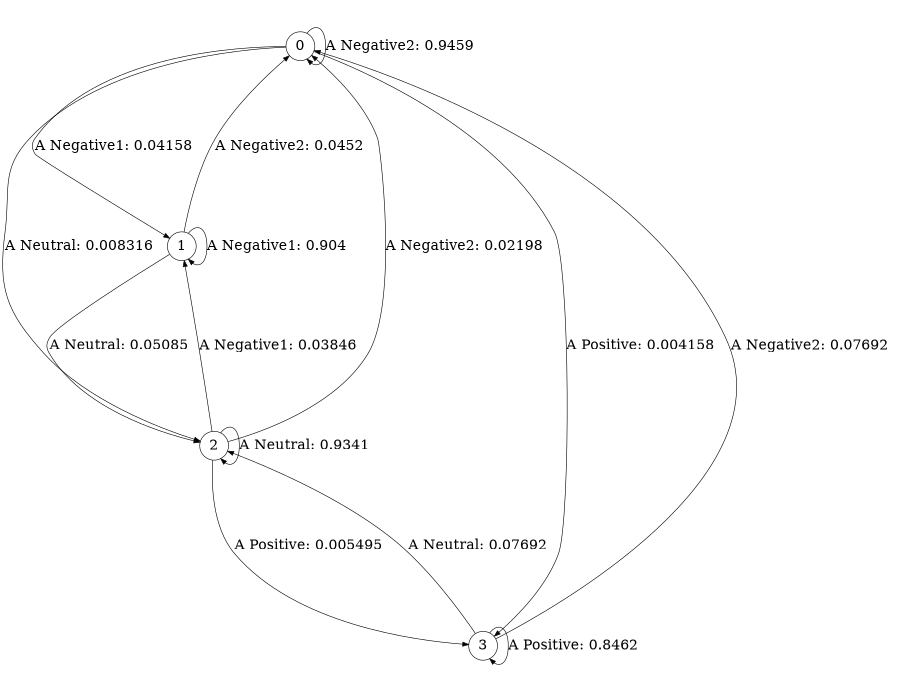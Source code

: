 digraph r11_cssr {
size = "6,8.5";
ratio = "fill";
node [shape = circle];
node [fontsize = 24];
edge [fontsize = 24];
0 -> 0 [label = "A Negative2: 0.9459   "];
0 -> 1 [label = "A Negative1: 0.04158  "];
0 -> 2 [label = "A Neutral: 0.008316  "];
0 -> 3 [label = "A Positive: 0.004158  "];
1 -> 0 [label = "A Negative2: 0.0452   "];
1 -> 1 [label = "A Negative1: 0.904    "];
1 -> 2 [label = "A Neutral: 0.05085  "];
2 -> 0 [label = "A Negative2: 0.02198  "];
2 -> 1 [label = "A Negative1: 0.03846  "];
2 -> 2 [label = "A Neutral: 0.9341   "];
2 -> 3 [label = "A Positive: 0.005495  "];
3 -> 0 [label = "A Negative2: 0.07692  "];
3 -> 2 [label = "A Neutral: 0.07692  "];
3 -> 3 [label = "A Positive: 0.8462   "];
} 